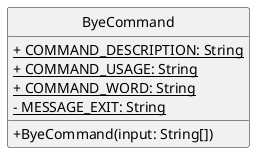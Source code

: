 @startuml
'https://plantuml.com/class-diagram
hide circle
skinparam classAttributeIconSize 0

class ByeCommand {
    <u>+ COMMAND_DESCRIPTION: String
    <u>+ COMMAND_USAGE: String
    <u>+ COMMAND_WORD: String
    <u>- MESSAGE_EXIT: String

    + ByeCommand(input: String[])
}

@enduml